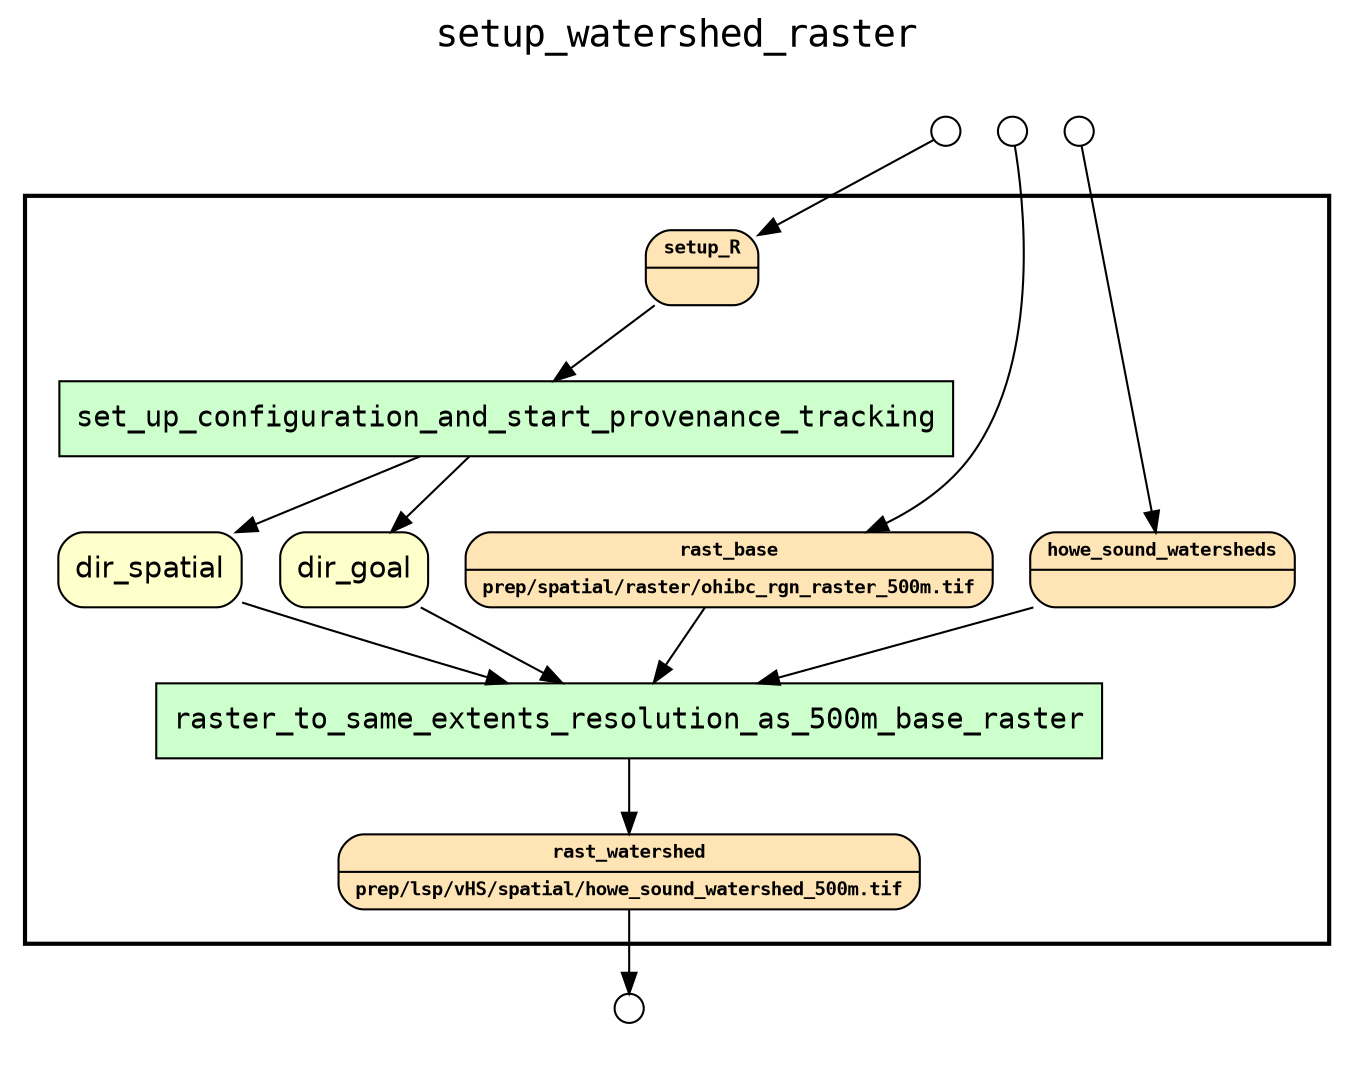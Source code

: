 
digraph yw_data_view {
rankdir=TB
fontname=Courier; fontsize=18; labelloc=t
label="setup_watershed_raster"
subgraph cluster_workflow { label=""; color=black; penwidth=2
subgraph cluster_workflow_inner { label=""; color=white
node[shape=box style="filled" fillcolor="#CCFFCC" peripheries=1 fontname=Courier]
set_up_configuration_and_start_provenance_tracking
raster_to_same_extents_resolution_as_500m_base_raster
node[shape=box style="filled" fillcolor="#CCFFCC" peripheries=1 fontname=Courier]
node[shape=box style="rounded,filled" fillcolor="#FFFFCC" peripheries=1 fontname=Helvetica]
dir_spatial
dir_goal
node[shape=box style="rounded,filled" fillcolor="#FFE4B5" peripheries=1 fontname="Courier-Bold" fontsize=9]
setup_R[shape=record rankdir=LR label="{<f0> setup_R |<f1>}"]
rast_base[shape=record rankdir=LR label="{<f0> rast_base |<f1>prep/spatial/raster/ohibc_rgn_raster_500m.tif\l}"]
howe_sound_watersheds[shape=record rankdir=LR label="{<f0> howe_sound_watersheds |<f1>}"]
node[shape=box style="rounded,filled" fillcolor="#FFE4B5" peripheries=1 fontname="Courier-Bold" fontsize=9]
rast_watershed[shape=record rankdir=LR label="{<f0> rast_watershed |<f1>prep/lsp/vHS/spatial/howe_sound_watershed_500m.tif\l}"]
node[shape=box style="rounded,filled" fillcolor="#FFFFFF" peripheries=1 fontname=Helvetica]
}}
subgraph cluster_inflows { label=""; color=white; penwidth=2
subgraph cluster_inflows_inner { label=""; color=white
node[shape=circle fillcolor="#FFFFFF" peripheries=1 width=0.2]
setup_R_inflow [label=""]
rast_base_inflow [label=""]
howe_sound_watersheds_inflow [label=""]
}}
subgraph cluster_outflows { label=""; color=white; penwidth=2
subgraph cluster_outflows_inner { label=""; color=white
node[shape=circle fillcolor="#FFFFFF" peripheries=1 width=0.2]
rast_watershed_outflow [label=""]
}}
howe_sound_watersheds -> raster_to_same_extents_resolution_as_500m_base_raster
rast_base -> raster_to_same_extents_resolution_as_500m_base_raster
dir_goal -> raster_to_same_extents_resolution_as_500m_base_raster
dir_spatial -> raster_to_same_extents_resolution_as_500m_base_raster
setup_R -> set_up_configuration_and_start_provenance_tracking
set_up_configuration_and_start_provenance_tracking -> dir_spatial
set_up_configuration_and_start_provenance_tracking -> dir_goal
raster_to_same_extents_resolution_as_500m_base_raster -> rast_watershed
setup_R_inflow -> setup_R
rast_base_inflow -> rast_base
howe_sound_watersheds_inflow -> howe_sound_watersheds
rast_watershed -> rast_watershed_outflow
}

